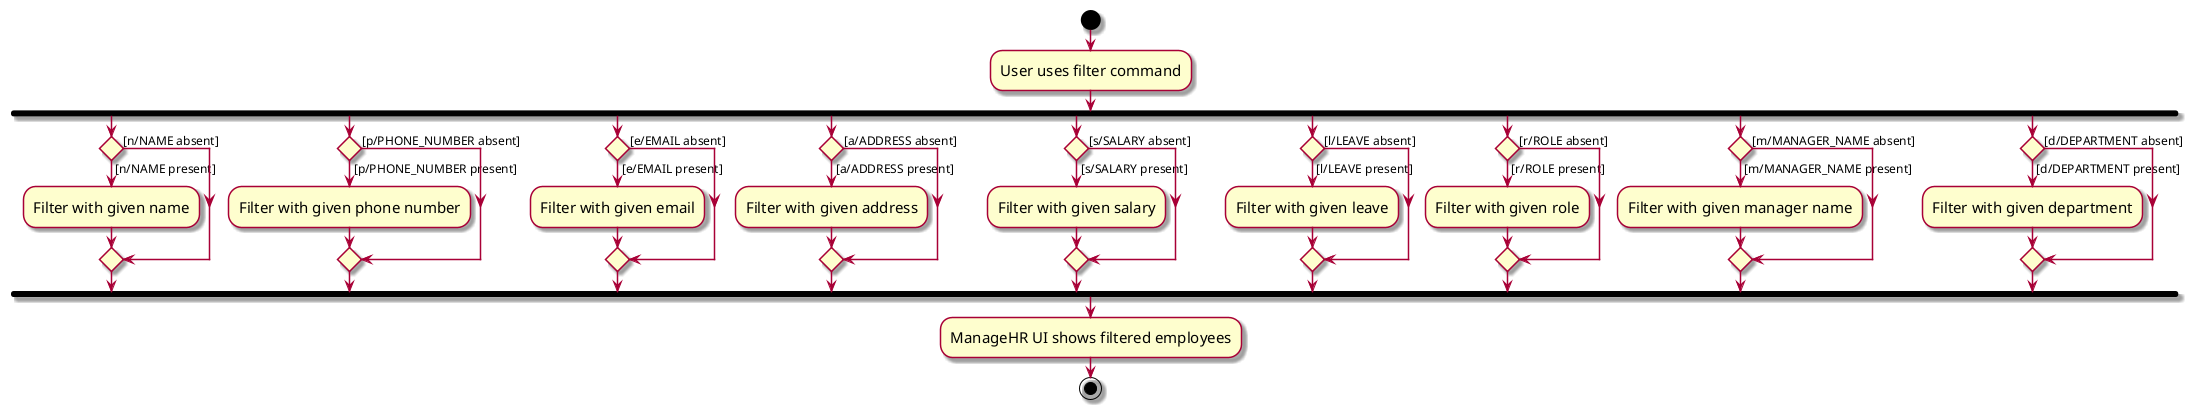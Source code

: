 @startuml
'https://plantuml.com/activity-diagram-beta
skin rose
skinparam ActivityFontSize 15
skinparam ArrowFontSize 12
start
:User uses filter command;
fork
    if () then ([n/NAME present])
        :Filter with given name;
    else ([n/NAME absent])
    endif
fork again
    if () then ([p/PHONE_NUMBER present])
        :Filter with given phone number;
    else ([p/PHONE_NUMBER absent])
    endif
fork again
    if () then ([e/EMAIL present])
        :Filter with given email;
    else ([e/EMAIL absent])
    endif
fork again
    if () then ([a/ADDRESS present])
        :Filter with given address;
    else ([a/ADDRESS absent])
    endif
fork again
    if () then ([s/SALARY present])
        :Filter with given salary;
    else ([s/SALARY absent])
    endif
fork again
    if () then ([l/LEAVE present])
        :Filter with given leave;
    else ([l/LEAVE absent])
    endif
fork again
    if () then ([r/ROLE present])
        :Filter with given role;
    else ([r/ROLE absent])
    endif
fork again
    if () then ([m/MANAGER_NAME present])
        :Filter with given manager name;
    else ([m/MANAGER_NAME absent])
    endif
fork again
    if () then ([d/DEPARTMENT present])
        :Filter with given department;
    else ([d/DEPARTMENT absent])
    endif
end fork

:ManageHR UI shows filtered employees;
stop

@enduml
